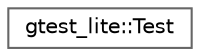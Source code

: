 digraph "Osztályhierarchia-ábra"
{
 // LATEX_PDF_SIZE
  bgcolor="transparent";
  edge [fontname=Helvetica,fontsize=10,labelfontname=Helvetica,labelfontsize=10];
  node [fontname=Helvetica,fontsize=10,shape=box,height=0.2,width=0.4];
  rankdir="LR";
  Node0 [id="Node000000",label="gtest_lite::Test",height=0.2,width=0.4,color="grey40", fillcolor="white", style="filled",URL="$structgtest__lite_1_1_test.html",tooltip=" "];
}
